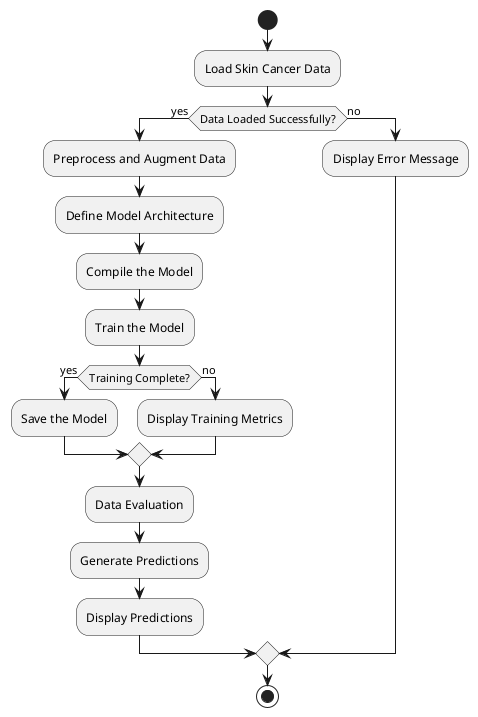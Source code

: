 @startuml
start
:Load Skin Cancer Data;
if (Data Loaded Successfully?) then (yes)
  :Preprocess and Augment Data;
  :Define Model Architecture;
  :Compile the Model;
  :Train the Model;
  if (Training Complete?) then (yes)
    :Save the Model;
  else (no)
    :Display Training Metrics;
  endif
  :Data Evaluation;
  :Generate Predictions;
  :Display Predictions;
else (no)
  :Display Error Message;
endif
stop
@enduml
